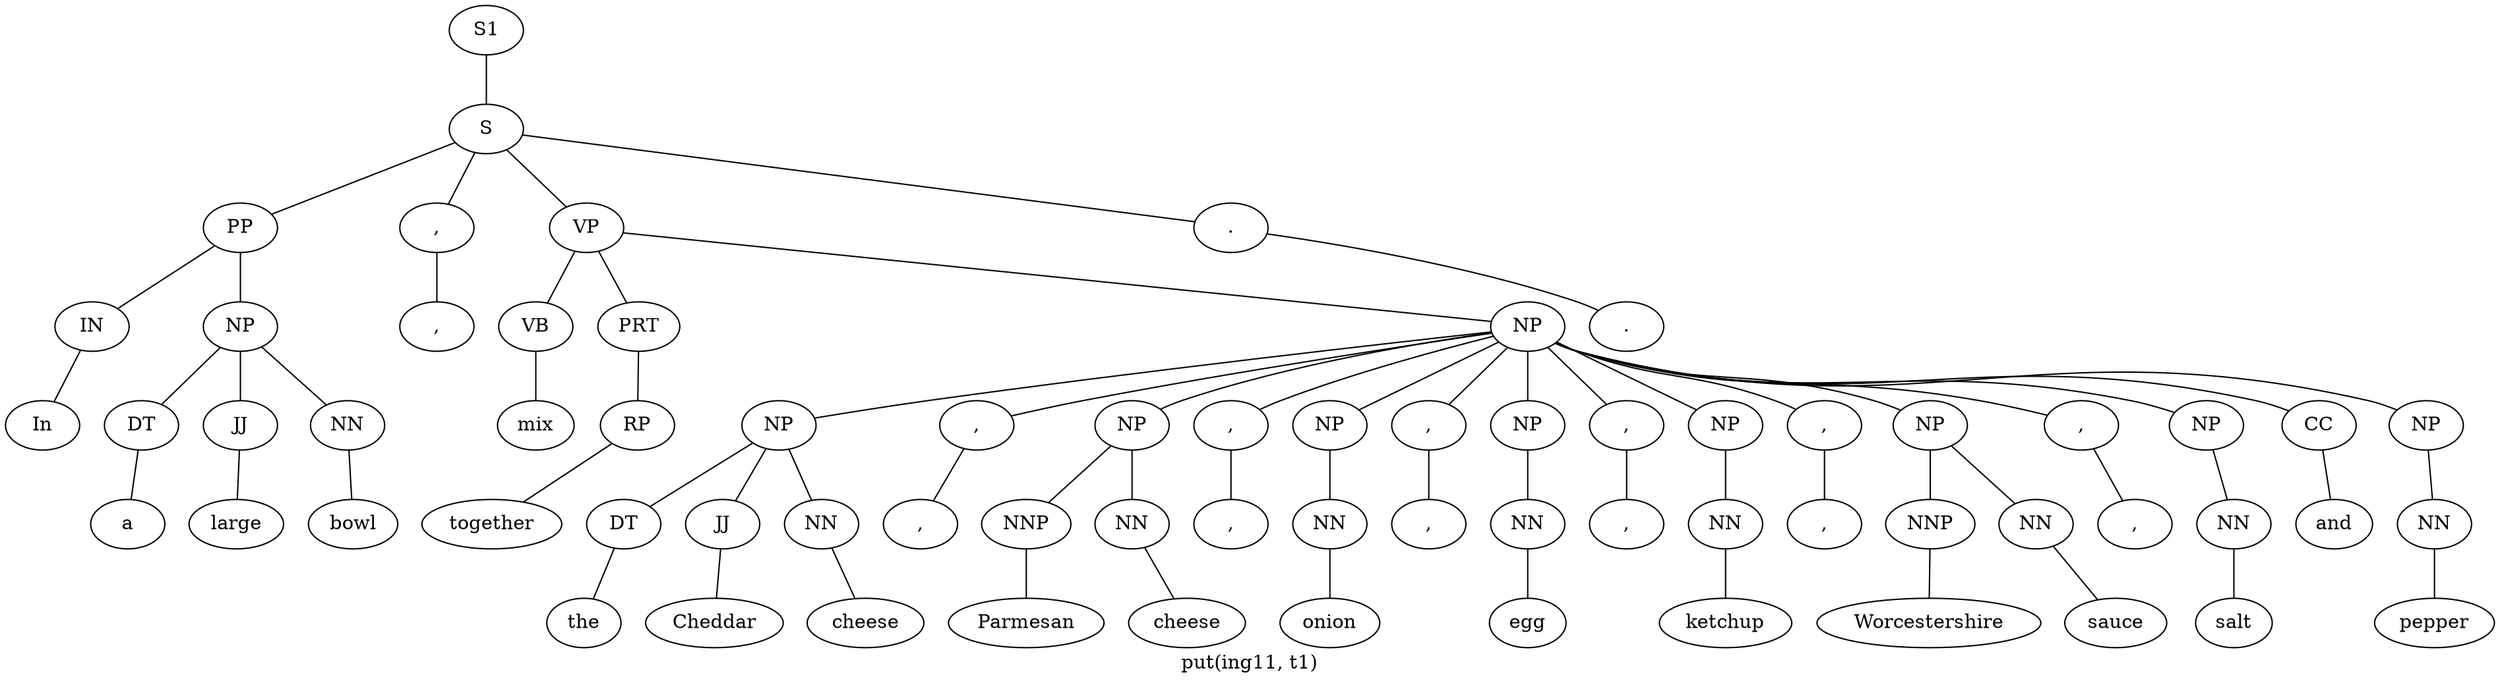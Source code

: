 graph SyntaxGraph {
	label = "put(ing11, t1)";
	Node0 [label="S1"];
	Node1 [label="S"];
	Node2 [label="PP"];
	Node3 [label="IN"];
	Node4 [label="In"];
	Node5 [label="NP"];
	Node6 [label="DT"];
	Node7 [label="a"];
	Node8 [label="JJ"];
	Node9 [label="large"];
	Node10 [label="NN"];
	Node11 [label="bowl"];
	Node12 [label=","];
	Node13 [label=","];
	Node14 [label="VP"];
	Node15 [label="VB"];
	Node16 [label="mix"];
	Node17 [label="PRT"];
	Node18 [label="RP"];
	Node19 [label="together"];
	Node20 [label="NP"];
	Node21 [label="NP"];
	Node22 [label="DT"];
	Node23 [label="the"];
	Node24 [label="JJ"];
	Node25 [label="Cheddar"];
	Node26 [label="NN"];
	Node27 [label="cheese"];
	Node28 [label=","];
	Node29 [label=","];
	Node30 [label="NP"];
	Node31 [label="NNP"];
	Node32 [label="Parmesan"];
	Node33 [label="NN"];
	Node34 [label="cheese"];
	Node35 [label=","];
	Node36 [label=","];
	Node37 [label="NP"];
	Node38 [label="NN"];
	Node39 [label="onion"];
	Node40 [label=","];
	Node41 [label=","];
	Node42 [label="NP"];
	Node43 [label="NN"];
	Node44 [label="egg"];
	Node45 [label=","];
	Node46 [label=","];
	Node47 [label="NP"];
	Node48 [label="NN"];
	Node49 [label="ketchup"];
	Node50 [label=","];
	Node51 [label=","];
	Node52 [label="NP"];
	Node53 [label="NNP"];
	Node54 [label="Worcestershire"];
	Node55 [label="NN"];
	Node56 [label="sauce"];
	Node57 [label=","];
	Node58 [label=","];
	Node59 [label="NP"];
	Node60 [label="NN"];
	Node61 [label="salt"];
	Node62 [label="CC"];
	Node63 [label="and"];
	Node64 [label="NP"];
	Node65 [label="NN"];
	Node66 [label="pepper"];
	Node67 [label="."];
	Node68 [label="."];

	Node0 -- Node1;
	Node1 -- Node2;
	Node1 -- Node12;
	Node1 -- Node14;
	Node1 -- Node67;
	Node2 -- Node3;
	Node2 -- Node5;
	Node3 -- Node4;
	Node5 -- Node6;
	Node5 -- Node8;
	Node5 -- Node10;
	Node6 -- Node7;
	Node8 -- Node9;
	Node10 -- Node11;
	Node12 -- Node13;
	Node14 -- Node15;
	Node14 -- Node17;
	Node14 -- Node20;
	Node15 -- Node16;
	Node17 -- Node18;
	Node18 -- Node19;
	Node20 -- Node21;
	Node20 -- Node28;
	Node20 -- Node30;
	Node20 -- Node35;
	Node20 -- Node37;
	Node20 -- Node40;
	Node20 -- Node42;
	Node20 -- Node45;
	Node20 -- Node47;
	Node20 -- Node50;
	Node20 -- Node52;
	Node20 -- Node57;
	Node20 -- Node59;
	Node20 -- Node62;
	Node20 -- Node64;
	Node21 -- Node22;
	Node21 -- Node24;
	Node21 -- Node26;
	Node22 -- Node23;
	Node24 -- Node25;
	Node26 -- Node27;
	Node28 -- Node29;
	Node30 -- Node31;
	Node30 -- Node33;
	Node31 -- Node32;
	Node33 -- Node34;
	Node35 -- Node36;
	Node37 -- Node38;
	Node38 -- Node39;
	Node40 -- Node41;
	Node42 -- Node43;
	Node43 -- Node44;
	Node45 -- Node46;
	Node47 -- Node48;
	Node48 -- Node49;
	Node50 -- Node51;
	Node52 -- Node53;
	Node52 -- Node55;
	Node53 -- Node54;
	Node55 -- Node56;
	Node57 -- Node58;
	Node59 -- Node60;
	Node60 -- Node61;
	Node62 -- Node63;
	Node64 -- Node65;
	Node65 -- Node66;
	Node67 -- Node68;
}